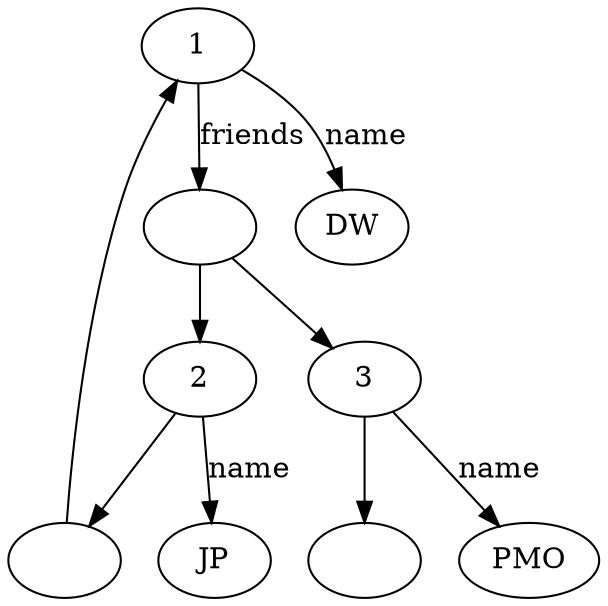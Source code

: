 digraph facebook_start {
    friends_of_1 [label=""];
    friends_of_2 [label=""];
    friends_of_3 [label=""];
    { graph [rank=min]; 1; }
    1 -> DW [label=name];
    1 -> friends_of_1 [label=friends];
    friends_of_1 -> 2;
    friends_of_1 -> 3;
    2 -> JP [label=name];
    3 -> PMO [label=name];
    2 -> friends_of_2 -> 1;
    3 -> friends_of_3;
}
